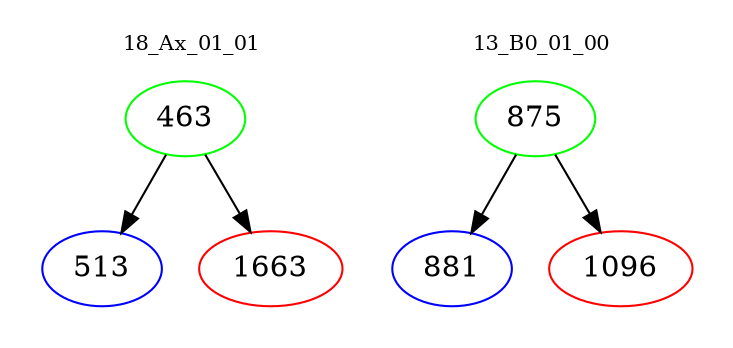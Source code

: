digraph{
subgraph cluster_0 {
color = white
label = "18_Ax_01_01";
fontsize=10;
T0_463 [label="463", color="green"]
T0_463 -> T0_513 [color="black"]
T0_513 [label="513", color="blue"]
T0_463 -> T0_1663 [color="black"]
T0_1663 [label="1663", color="red"]
}
subgraph cluster_1 {
color = white
label = "13_B0_01_00";
fontsize=10;
T1_875 [label="875", color="green"]
T1_875 -> T1_881 [color="black"]
T1_881 [label="881", color="blue"]
T1_875 -> T1_1096 [color="black"]
T1_1096 [label="1096", color="red"]
}
}
